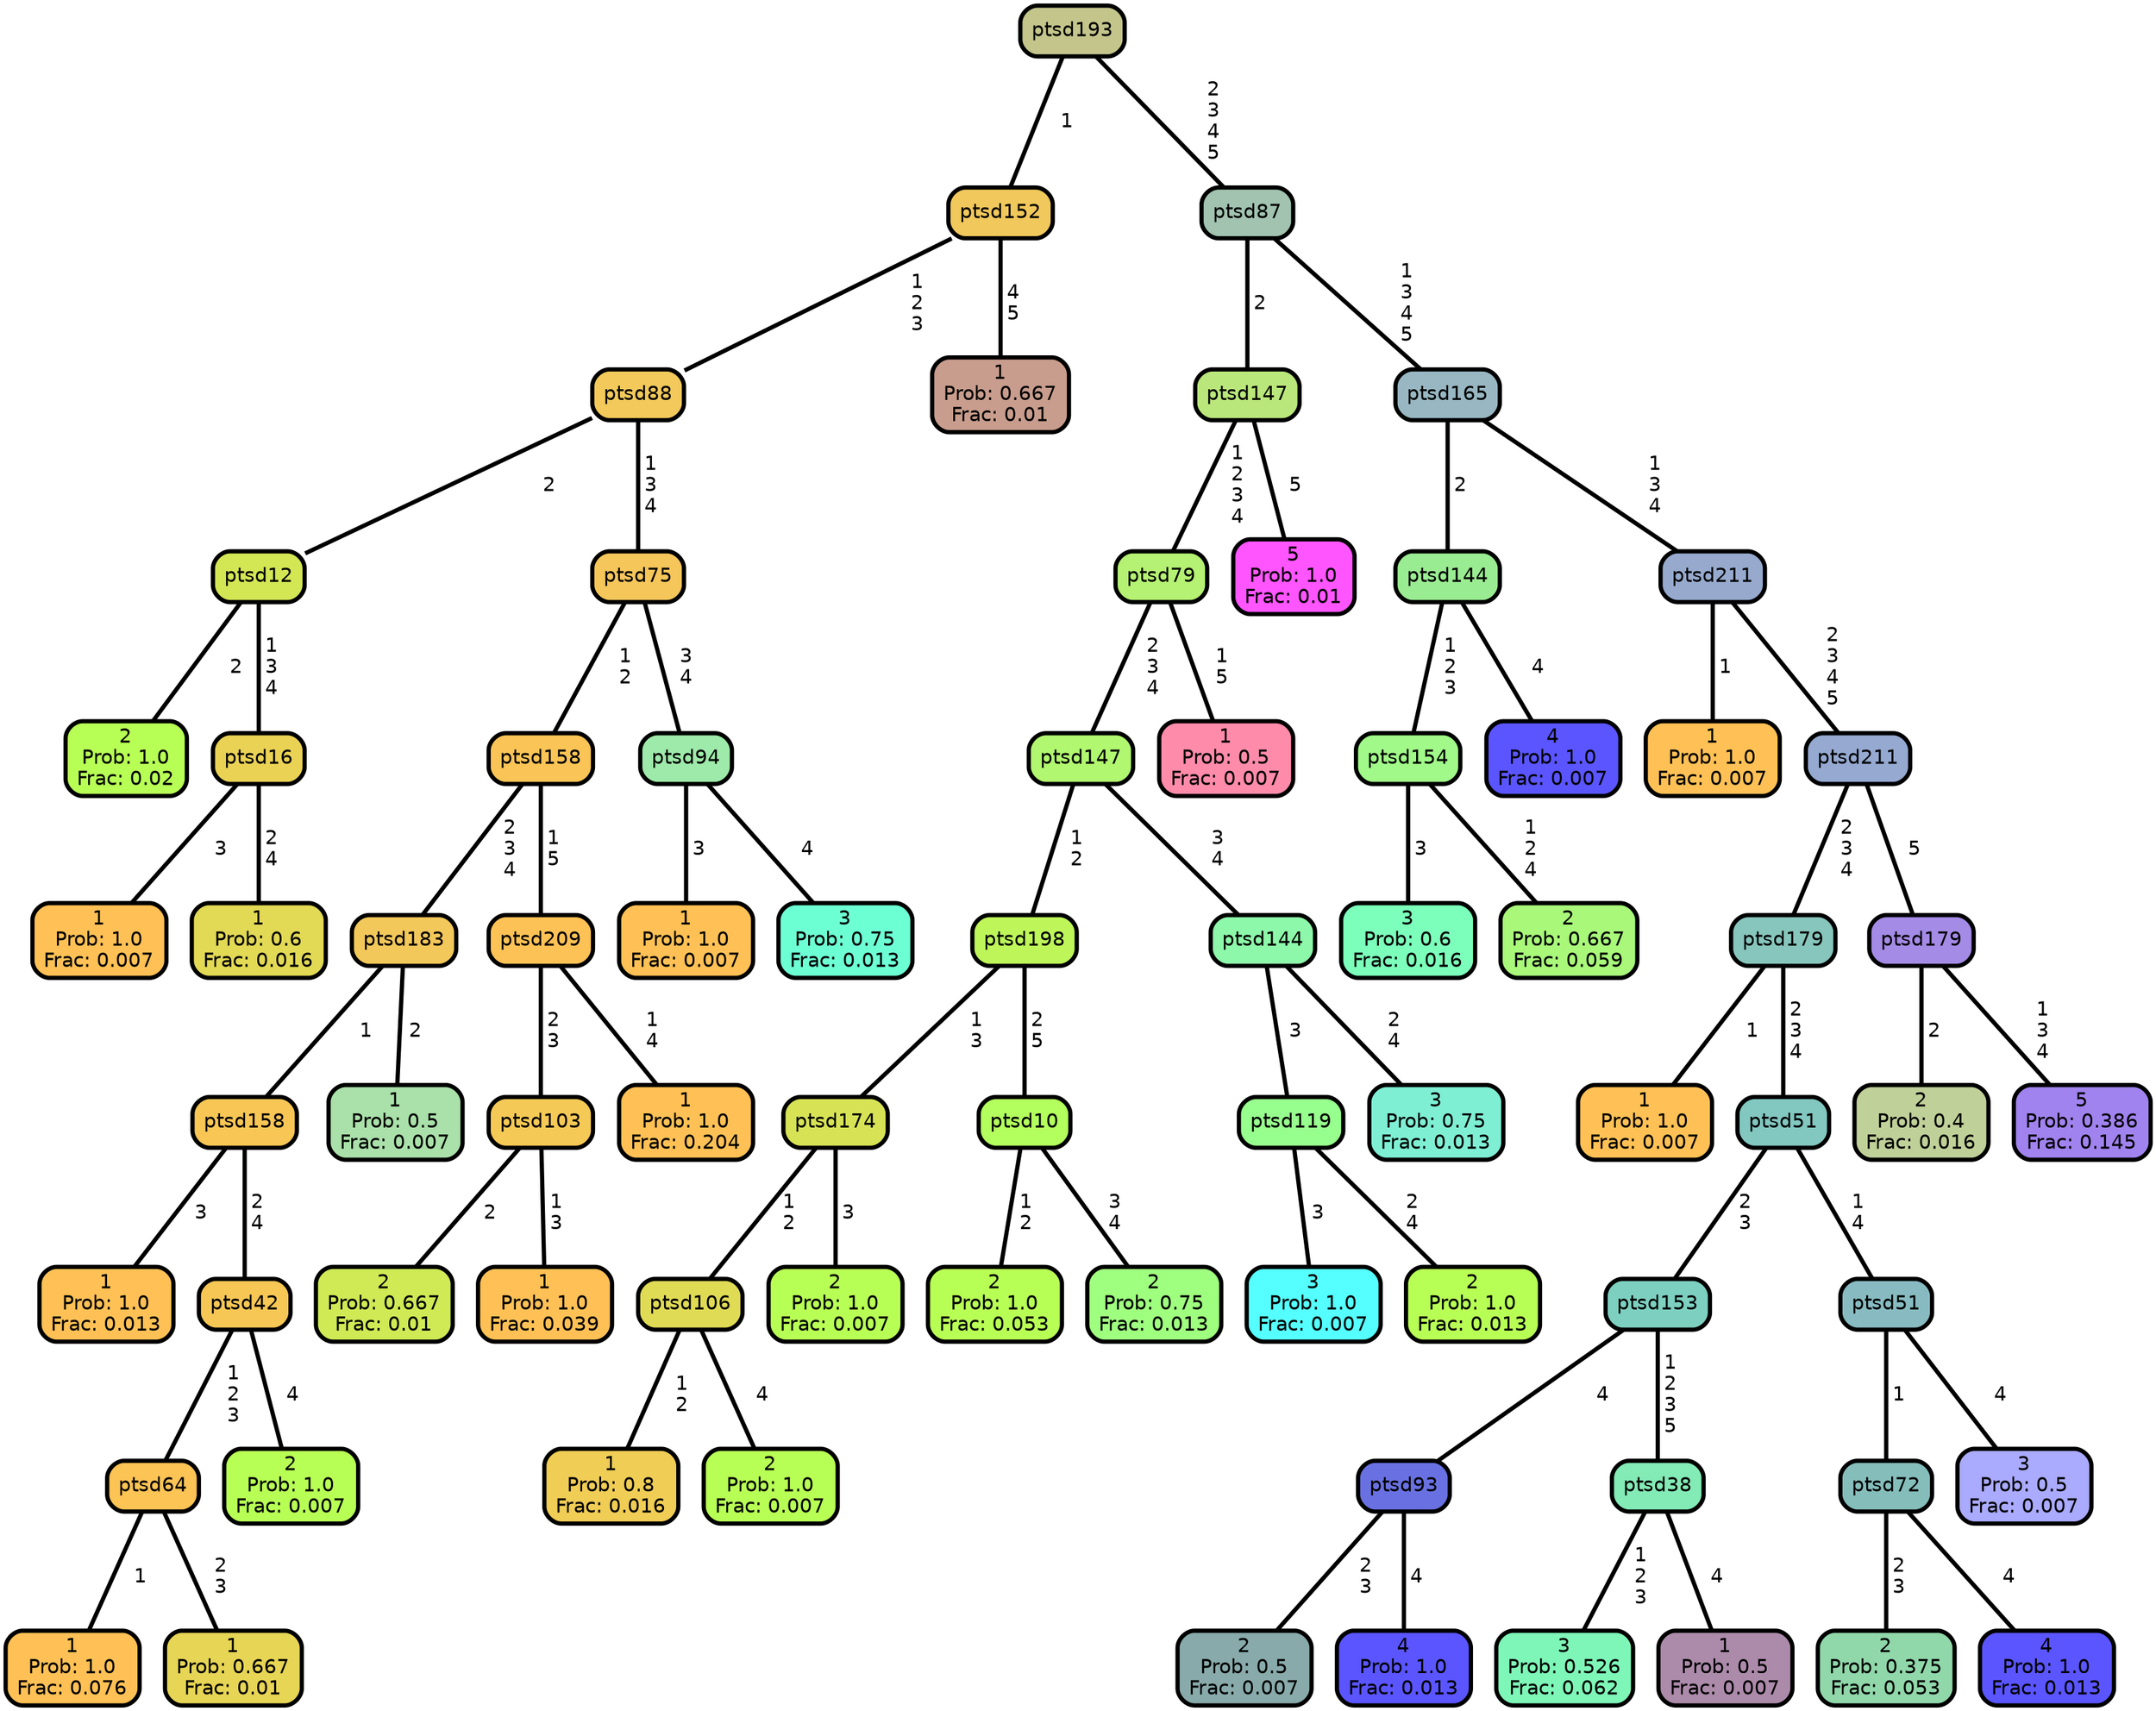 graph Tree {
node [shape=box, style="filled, rounded",color="black",penwidth="3",fontcolor="black",                 fontname=helvetica] ;
graph [ranksep="0 equally", splines=straight,                 bgcolor=transparent, dpi=200] ;
edge [fontname=helvetica, color=black] ;
0 [label="2
Prob: 1.0
Frac: 0.02", fillcolor="#b8ff55"] ;
1 [label="ptsd12", fillcolor="#d3e755"] ;
2 [label="1
Prob: 1.0
Frac: 0.007", fillcolor="#ffc155"] ;
3 [label="ptsd16", fillcolor="#ead255"] ;
4 [label="1
Prob: 0.6
Frac: 0.016", fillcolor="#e2d955"] ;
5 [label="ptsd88", fillcolor="#f2c95a"] ;
6 [label="1
Prob: 1.0
Frac: 0.013", fillcolor="#ffc155"] ;
7 [label="ptsd158", fillcolor="#f8c655"] ;
8 [label="1
Prob: 1.0
Frac: 0.076", fillcolor="#ffc155"] ;
9 [label="ptsd64", fillcolor="#fcc355"] ;
10 [label="1
Prob: 0.667
Frac: 0.01", fillcolor="#e7d555"] ;
11 [label="ptsd42", fillcolor="#f7c755"] ;
12 [label="2
Prob: 1.0
Frac: 0.007", fillcolor="#b8ff55"] ;
13 [label="ptsd183", fillcolor="#f3c85a"] ;
14 [label="1
Prob: 0.5
Frac: 0.007", fillcolor="#aae0aa"] ;
15 [label="ptsd158", fillcolor="#fac456"] ;
16 [label="2
Prob: 0.667
Frac: 0.01", fillcolor="#cfea55"] ;
17 [label="ptsd103", fillcolor="#f5c955"] ;
18 [label="1
Prob: 1.0
Frac: 0.039", fillcolor="#ffc155"] ;
19 [label="ptsd209", fillcolor="#fdc255"] ;
20 [label="1
Prob: 1.0
Frac: 0.204", fillcolor="#ffc155"] ;
21 [label="ptsd75", fillcolor="#f5c65a"] ;
22 [label="1
Prob: 1.0
Frac: 0.007", fillcolor="#ffc155"] ;
23 [label="ptsd94", fillcolor="#9eeaaa"] ;
24 [label="3
Prob: 0.75
Frac: 0.013", fillcolor="#6dffd4"] ;
25 [label="ptsd152", fillcolor="#f1c85b"] ;
26 [label="1
Prob: 0.667
Frac: 0.01", fillcolor="#c89d8d"] ;
27 [label="ptsd193", fillcolor="#c4c58b"] ;
28 [label="1
Prob: 0.8
Frac: 0.016", fillcolor="#f0cd55"] ;
29 [label="ptsd106", fillcolor="#e0db55"] ;
30 [label="2
Prob: 1.0
Frac: 0.007", fillcolor="#b8ff55"] ;
31 [label="ptsd174", fillcolor="#d7e355"] ;
32 [label="2
Prob: 1.0
Frac: 0.007", fillcolor="#b8ff55"] ;
33 [label="ptsd198", fillcolor="#bef65a"] ;
34 [label="2
Prob: 1.0
Frac: 0.053", fillcolor="#b8ff55"] ;
35 [label="ptsd10", fillcolor="#b3ff5d"] ;
36 [label="2
Prob: 0.75
Frac: 0.013", fillcolor="#9fff7f"] ;
37 [label="ptsd147", fillcolor="#b1f76f"] ;
38 [label="3
Prob: 1.0
Frac: 0.007", fillcolor="#55ffff"] ;
39 [label="ptsd119", fillcolor="#97ff8d"] ;
40 [label="2
Prob: 1.0
Frac: 0.013", fillcolor="#b8ff55"] ;
41 [label="ptsd144", fillcolor="#8df8aa"] ;
42 [label="3
Prob: 0.75
Frac: 0.013", fillcolor="#7fefd4"] ;
43 [label="ptsd79", fillcolor="#b5f172"] ;
44 [label="1
Prob: 0.5
Frac: 0.007", fillcolor="#ff8baa"] ;
45 [label="ptsd147", fillcolor="#bae77b"] ;
46 [label="5
Prob: 1.0
Frac: 0.01", fillcolor="#ff55ff"] ;
47 [label="ptsd87", fillcolor="#a1c3b0"] ;
48 [label="3
Prob: 0.6
Frac: 0.016", fillcolor="#7cffbb"] ;
49 [label="ptsd154", fillcolor="#a0f988"] ;
50 [label="2
Prob: 0.667
Frac: 0.059", fillcolor="#a9f87a"] ;
51 [label="ptsd144", fillcolor="#9aec92"] ;
52 [label="4
Prob: 1.0
Frac: 0.007", fillcolor="#5a55ff"] ;
53 [label="ptsd165", fillcolor="#98b7c2"] ;
54 [label="1
Prob: 1.0
Frac: 0.007", fillcolor="#ffc155"] ;
55 [label="ptsd211", fillcolor="#97aace"] ;
56 [label="1
Prob: 1.0
Frac: 0.007", fillcolor="#ffc155"] ;
57 [label="ptsd179", fillcolor="#87c6bc"] ;
58 [label="2
Prob: 0.5
Frac: 0.007", fillcolor="#89aaaa"] ;
59 [label="ptsd93", fillcolor="#6971e2"] ;
60 [label="4
Prob: 1.0
Frac: 0.013", fillcolor="#5a55ff"] ;
61 [label="ptsd153", fillcolor="#7dd0c0"] ;
62 [label="3
Prob: 0.526
Frac: 0.062", fillcolor="#7ef6b7"] ;
63 [label="ptsd38", fillcolor="#83ebb6"] ;
64 [label="1
Prob: 0.5
Frac: 0.007", fillcolor="#ac8baa"] ;
65 [label="ptsd51", fillcolor="#82c7c0"] ;
66 [label="2
Prob: 0.375
Frac: 0.053", fillcolor="#90d7aa"] ;
67 [label="ptsd72", fillcolor="#85bdbb"] ;
68 [label="4
Prob: 1.0
Frac: 0.013", fillcolor="#5a55ff"] ;
69 [label="ptsd51", fillcolor="#88bbc1"] ;
70 [label="3
Prob: 0.5
Frac: 0.007", fillcolor="#aaaaff"] ;
71 [label="ptsd211", fillcolor="#95a9d1"] ;
72 [label="2
Prob: 0.4
Frac: 0.016", fillcolor="#c0d099"] ;
73 [label="ptsd179", fillcolor="#a48be6"] ;
74 [label="5
Prob: 0.386
Frac: 0.145", fillcolor="#a183ef"] ;
1 -- 0 [label=" 2",penwidth=3] ;
1 -- 3 [label=" 1\n 3\n 4",penwidth=3] ;
3 -- 2 [label=" 3",penwidth=3] ;
3 -- 4 [label=" 2\n 4",penwidth=3] ;
5 -- 1 [label=" 2",penwidth=3] ;
5 -- 21 [label=" 1\n 3\n 4",penwidth=3] ;
7 -- 6 [label=" 3",penwidth=3] ;
7 -- 11 [label=" 2\n 4",penwidth=3] ;
9 -- 8 [label=" 1",penwidth=3] ;
9 -- 10 [label=" 2\n 3",penwidth=3] ;
11 -- 9 [label=" 1\n 2\n 3",penwidth=3] ;
11 -- 12 [label=" 4",penwidth=3] ;
13 -- 7 [label=" 1",penwidth=3] ;
13 -- 14 [label=" 2",penwidth=3] ;
15 -- 13 [label=" 2\n 3\n 4",penwidth=3] ;
15 -- 19 [label=" 1\n 5",penwidth=3] ;
17 -- 16 [label=" 2",penwidth=3] ;
17 -- 18 [label=" 1\n 3",penwidth=3] ;
19 -- 17 [label=" 2\n 3",penwidth=3] ;
19 -- 20 [label=" 1\n 4",penwidth=3] ;
21 -- 15 [label=" 1\n 2",penwidth=3] ;
21 -- 23 [label=" 3\n 4",penwidth=3] ;
23 -- 22 [label=" 3",penwidth=3] ;
23 -- 24 [label=" 4",penwidth=3] ;
25 -- 5 [label=" 1\n 2\n 3",penwidth=3] ;
25 -- 26 [label=" 4\n 5",penwidth=3] ;
27 -- 25 [label=" 1",penwidth=3] ;
27 -- 47 [label=" 2\n 3\n 4\n 5",penwidth=3] ;
29 -- 28 [label=" 1\n 2",penwidth=3] ;
29 -- 30 [label=" 4",penwidth=3] ;
31 -- 29 [label=" 1\n 2",penwidth=3] ;
31 -- 32 [label=" 3",penwidth=3] ;
33 -- 31 [label=" 1\n 3",penwidth=3] ;
33 -- 35 [label=" 2\n 5",penwidth=3] ;
35 -- 34 [label=" 1\n 2",penwidth=3] ;
35 -- 36 [label=" 3\n 4",penwidth=3] ;
37 -- 33 [label=" 1\n 2",penwidth=3] ;
37 -- 41 [label=" 3\n 4",penwidth=3] ;
39 -- 38 [label=" 3",penwidth=3] ;
39 -- 40 [label=" 2\n 4",penwidth=3] ;
41 -- 39 [label=" 3",penwidth=3] ;
41 -- 42 [label=" 2\n 4",penwidth=3] ;
43 -- 37 [label=" 2\n 3\n 4",penwidth=3] ;
43 -- 44 [label=" 1\n 5",penwidth=3] ;
45 -- 43 [label=" 1\n 2\n 3\n 4",penwidth=3] ;
45 -- 46 [label=" 5",penwidth=3] ;
47 -- 45 [label=" 2",penwidth=3] ;
47 -- 53 [label=" 1\n 3\n 4\n 5",penwidth=3] ;
49 -- 48 [label=" 3",penwidth=3] ;
49 -- 50 [label=" 1\n 2\n 4",penwidth=3] ;
51 -- 49 [label=" 1\n 2\n 3",penwidth=3] ;
51 -- 52 [label=" 4",penwidth=3] ;
53 -- 51 [label=" 2",penwidth=3] ;
53 -- 55 [label=" 1\n 3\n 4",penwidth=3] ;
55 -- 54 [label=" 1",penwidth=3] ;
55 -- 71 [label=" 2\n 3\n 4\n 5",penwidth=3] ;
57 -- 56 [label=" 1",penwidth=3] ;
57 -- 65 [label=" 2\n 3\n 4",penwidth=3] ;
59 -- 58 [label=" 2\n 3",penwidth=3] ;
59 -- 60 [label=" 4",penwidth=3] ;
61 -- 59 [label=" 4",penwidth=3] ;
61 -- 63 [label=" 1\n 2\n 3\n 5",penwidth=3] ;
63 -- 62 [label=" 1\n 2\n 3",penwidth=3] ;
63 -- 64 [label=" 4",penwidth=3] ;
65 -- 61 [label=" 2\n 3",penwidth=3] ;
65 -- 69 [label=" 1\n 4",penwidth=3] ;
67 -- 66 [label=" 2\n 3",penwidth=3] ;
67 -- 68 [label=" 4",penwidth=3] ;
69 -- 67 [label=" 1",penwidth=3] ;
69 -- 70 [label=" 4",penwidth=3] ;
71 -- 57 [label=" 2\n 3\n 4",penwidth=3] ;
71 -- 73 [label=" 5",penwidth=3] ;
73 -- 72 [label=" 2",penwidth=3] ;
73 -- 74 [label=" 1\n 3\n 4",penwidth=3] ;
{rank = same;}}